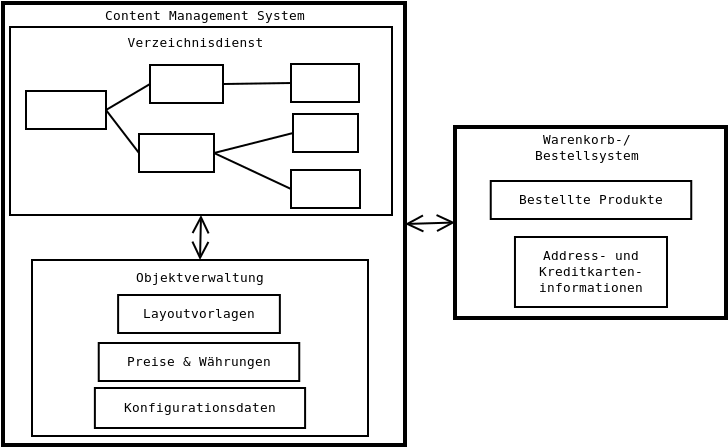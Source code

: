 <?xml version="1.0"?>
<diagram xmlns:dia="http://www.lysator.liu.se/~alla/dia/">
  <diagramdata>
    <attribute name="background">
      <color val="#ffffff"/>
    </attribute>
    <attribute name="paper">
      <composite type="paper">
        <attribute name="name">
          <string>#A4#</string>
        </attribute>
        <attribute name="tmargin">
          <real val="2.82"/>
        </attribute>
        <attribute name="bmargin">
          <real val="2.82"/>
        </attribute>
        <attribute name="lmargin">
          <real val="2.82"/>
        </attribute>
        <attribute name="rmargin">
          <real val="2.82"/>
        </attribute>
        <attribute name="is_portrait">
          <boolean val="true"/>
        </attribute>
        <attribute name="scaling">
          <real val="1"/>
        </attribute>
        <attribute name="fitto">
          <boolean val="false"/>
        </attribute>
      </composite>
    </attribute>
    <attribute name="grid">
      <composite type="grid">
        <attribute name="width_x">
          <real val="1"/>
        </attribute>
        <attribute name="width_y">
          <real val="1"/>
        </attribute>
        <attribute name="visible_x">
          <int val="1"/>
        </attribute>
        <attribute name="visible_y">
          <int val="1"/>
        </attribute>
      </composite>
    </attribute>
    <attribute name="guides">
      <composite type="guides">
        <attribute name="hguides"/>
        <attribute name="vguides"/>
      </composite>
    </attribute>
  </diagramdata>
  <layer name="Background" visible="true">
    <object type="Standard - Box" version="0" id="O0">
      <attribute name="obj_pos">
        <point val="1.1,0.85"/>
      </attribute>
      <attribute name="obj_bb">
        <rectangle val="1,0.75;21.3,23.05"/>
      </attribute>
      <attribute name="elem_corner">
        <point val="1.1,0.85"/>
      </attribute>
      <attribute name="elem_width">
        <real val="20.1"/>
      </attribute>
      <attribute name="elem_height">
        <real val="22.1"/>
      </attribute>
      <attribute name="border_width">
        <real val="0.2"/>
      </attribute>
      <attribute name="show_background">
        <boolean val="true"/>
      </attribute>
    </object>
    <object type="Standard - Box" version="0" id="O1">
      <attribute name="obj_pos">
        <point val="1.45,2.05"/>
      </attribute>
      <attribute name="obj_bb">
        <rectangle val="1.4,2;20.6,11.5"/>
      </attribute>
      <attribute name="elem_corner">
        <point val="1.45,2.05"/>
      </attribute>
      <attribute name="elem_width">
        <real val="19.1"/>
      </attribute>
      <attribute name="elem_height">
        <real val="9.4"/>
      </attribute>
      <attribute name="show_background">
        <boolean val="true"/>
      </attribute>
    </object>
    <object type="Flowchart - Box" version="0" id="O2">
      <attribute name="obj_pos">
        <point val="2.25,5.25"/>
      </attribute>
      <attribute name="obj_bb">
        <rectangle val="2.2,5.2;6.3,7.2"/>
      </attribute>
      <attribute name="elem_corner">
        <point val="2.25,5.25"/>
      </attribute>
      <attribute name="elem_width">
        <real val="4"/>
      </attribute>
      <attribute name="elem_height">
        <real val="1.9"/>
      </attribute>
      <attribute name="show_background">
        <boolean val="true"/>
      </attribute>
      <attribute name="padding">
        <real val="0.5"/>
      </attribute>
      <attribute name="text">
        <composite type="text">
          <attribute name="string">
            <string>##</string>
          </attribute>
          <attribute name="font">
            <font name="Courier"/>
          </attribute>
          <attribute name="height">
            <real val="0.8"/>
          </attribute>
          <attribute name="pos">
            <point val="4.25,6.395"/>
          </attribute>
          <attribute name="color">
            <color val="#000000"/>
          </attribute>
          <attribute name="alignment">
            <enum val="1"/>
          </attribute>
        </composite>
      </attribute>
    </object>
    <object type="Flowchart - Box" version="0" id="O3">
      <attribute name="obj_pos">
        <point val="8.45,3.95"/>
      </attribute>
      <attribute name="obj_bb">
        <rectangle val="8.4,3.9;12.15,5.9"/>
      </attribute>
      <attribute name="elem_corner">
        <point val="8.45,3.95"/>
      </attribute>
      <attribute name="elem_width">
        <real val="3.65"/>
      </attribute>
      <attribute name="elem_height">
        <real val="1.9"/>
      </attribute>
      <attribute name="show_background">
        <boolean val="true"/>
      </attribute>
      <attribute name="padding">
        <real val="0.5"/>
      </attribute>
      <attribute name="text">
        <composite type="text">
          <attribute name="string">
            <string>##</string>
          </attribute>
          <attribute name="font">
            <font name="Courier"/>
          </attribute>
          <attribute name="height">
            <real val="0.8"/>
          </attribute>
          <attribute name="pos">
            <point val="10.275,5.095"/>
          </attribute>
          <attribute name="color">
            <color val="#000000"/>
          </attribute>
          <attribute name="alignment">
            <enum val="1"/>
          </attribute>
        </composite>
      </attribute>
    </object>
    <object type="Flowchart - Box" version="0" id="O4">
      <attribute name="obj_pos">
        <point val="7.9,7.4"/>
      </attribute>
      <attribute name="obj_bb">
        <rectangle val="7.85,7.35;11.7,9.35"/>
      </attribute>
      <attribute name="elem_corner">
        <point val="7.9,7.4"/>
      </attribute>
      <attribute name="elem_width">
        <real val="3.75"/>
      </attribute>
      <attribute name="elem_height">
        <real val="1.9"/>
      </attribute>
      <attribute name="show_background">
        <boolean val="true"/>
      </attribute>
      <attribute name="padding">
        <real val="0.5"/>
      </attribute>
      <attribute name="text">
        <composite type="text">
          <attribute name="string">
            <string>##</string>
          </attribute>
          <attribute name="font">
            <font name="Courier"/>
          </attribute>
          <attribute name="height">
            <real val="0.8"/>
          </attribute>
          <attribute name="pos">
            <point val="9.775,8.545"/>
          </attribute>
          <attribute name="color">
            <color val="#000000"/>
          </attribute>
          <attribute name="alignment">
            <enum val="1"/>
          </attribute>
        </composite>
      </attribute>
    </object>
    <object type="Flowchart - Box" version="0" id="O5">
      <attribute name="obj_pos">
        <point val="15.5,3.9"/>
      </attribute>
      <attribute name="obj_bb">
        <rectangle val="15.45,3.85;18.95,5.85"/>
      </attribute>
      <attribute name="elem_corner">
        <point val="15.5,3.9"/>
      </attribute>
      <attribute name="elem_width">
        <real val="3.4"/>
      </attribute>
      <attribute name="elem_height">
        <real val="1.9"/>
      </attribute>
      <attribute name="show_background">
        <boolean val="true"/>
      </attribute>
      <attribute name="padding">
        <real val="0.5"/>
      </attribute>
      <attribute name="text">
        <composite type="text">
          <attribute name="string">
            <string>##</string>
          </attribute>
          <attribute name="font">
            <font name="Courier"/>
          </attribute>
          <attribute name="height">
            <real val="0.8"/>
          </attribute>
          <attribute name="pos">
            <point val="17.2,5.045"/>
          </attribute>
          <attribute name="color">
            <color val="#000000"/>
          </attribute>
          <attribute name="alignment">
            <enum val="1"/>
          </attribute>
        </composite>
      </attribute>
    </object>
    <object type="Flowchart - Box" version="0" id="O6">
      <attribute name="obj_pos">
        <point val="15.6,6.4"/>
      </attribute>
      <attribute name="obj_bb">
        <rectangle val="15.55,6.35;18.9,8.35"/>
      </attribute>
      <attribute name="elem_corner">
        <point val="15.6,6.4"/>
      </attribute>
      <attribute name="elem_width">
        <real val="3.25"/>
      </attribute>
      <attribute name="elem_height">
        <real val="1.9"/>
      </attribute>
      <attribute name="show_background">
        <boolean val="true"/>
      </attribute>
      <attribute name="padding">
        <real val="0.5"/>
      </attribute>
      <attribute name="text">
        <composite type="text">
          <attribute name="string">
            <string>##</string>
          </attribute>
          <attribute name="font">
            <font name="Courier"/>
          </attribute>
          <attribute name="height">
            <real val="0.8"/>
          </attribute>
          <attribute name="pos">
            <point val="17.225,7.545"/>
          </attribute>
          <attribute name="color">
            <color val="#000000"/>
          </attribute>
          <attribute name="alignment">
            <enum val="1"/>
          </attribute>
        </composite>
      </attribute>
    </object>
    <object type="Standard - Line" version="0" id="O7">
      <attribute name="obj_pos">
        <point val="6.25,6.2"/>
      </attribute>
      <attribute name="obj_bb">
        <rectangle val="6.2,4.85;8.5,6.25"/>
      </attribute>
      <attribute name="conn_endpoints">
        <point val="6.25,6.2"/>
        <point val="8.45,4.9"/>
      </attribute>
      <attribute name="numcp">
        <int val="1"/>
      </attribute>
      <connections>
        <connection handle="0" to="O2" connection="8"/>
        <connection handle="1" to="O3" connection="7"/>
      </connections>
    </object>
    <object type="Standard - Line" version="0" id="O8">
      <attribute name="obj_pos">
        <point val="12.1,4.9"/>
      </attribute>
      <attribute name="obj_bb">
        <rectangle val="12.05,4.8;15.55,4.95"/>
      </attribute>
      <attribute name="conn_endpoints">
        <point val="12.1,4.9"/>
        <point val="15.5,4.85"/>
      </attribute>
      <attribute name="numcp">
        <int val="1"/>
      </attribute>
      <connections>
        <connection handle="0" to="O3" connection="8"/>
        <connection handle="1" to="O5" connection="7"/>
      </connections>
    </object>
    <object type="Standard - Line" version="0" id="O9">
      <attribute name="obj_pos">
        <point val="6.25,6.2"/>
      </attribute>
      <attribute name="obj_bb">
        <rectangle val="6.2,6.15;7.95,8.4"/>
      </attribute>
      <attribute name="conn_endpoints">
        <point val="6.25,6.2"/>
        <point val="7.9,8.35"/>
      </attribute>
      <attribute name="numcp">
        <int val="1"/>
      </attribute>
      <connections>
        <connection handle="0" to="O2" connection="8"/>
        <connection handle="1" to="O4" connection="7"/>
      </connections>
    </object>
    <object type="Standard - Line" version="0" id="O10">
      <attribute name="obj_pos">
        <point val="11.65,8.35"/>
      </attribute>
      <attribute name="obj_bb">
        <rectangle val="11.6,7.3;15.65,8.4"/>
      </attribute>
      <attribute name="conn_endpoints">
        <point val="11.65,8.35"/>
        <point val="15.6,7.35"/>
      </attribute>
      <attribute name="numcp">
        <int val="1"/>
      </attribute>
      <connections>
        <connection handle="0" to="O4" connection="8"/>
        <connection handle="1" to="O6" connection="7"/>
      </connections>
    </object>
    <object type="Flowchart - Box" version="0" id="O11">
      <attribute name="obj_pos">
        <point val="15.5,9.2"/>
      </attribute>
      <attribute name="obj_bb">
        <rectangle val="15.45,9.15;19,11.15"/>
      </attribute>
      <attribute name="elem_corner">
        <point val="15.5,9.2"/>
      </attribute>
      <attribute name="elem_width">
        <real val="3.45"/>
      </attribute>
      <attribute name="elem_height">
        <real val="1.9"/>
      </attribute>
      <attribute name="show_background">
        <boolean val="true"/>
      </attribute>
      <attribute name="padding">
        <real val="0.5"/>
      </attribute>
      <attribute name="text">
        <composite type="text">
          <attribute name="string">
            <string>##</string>
          </attribute>
          <attribute name="font">
            <font name="Courier"/>
          </attribute>
          <attribute name="height">
            <real val="0.8"/>
          </attribute>
          <attribute name="pos">
            <point val="17.225,10.345"/>
          </attribute>
          <attribute name="color">
            <color val="#000000"/>
          </attribute>
          <attribute name="alignment">
            <enum val="1"/>
          </attribute>
        </composite>
      </attribute>
    </object>
    <object type="Standard - Line" version="0" id="O12">
      <attribute name="obj_pos">
        <point val="11.65,8.35"/>
      </attribute>
      <attribute name="obj_bb">
        <rectangle val="11.6,8.3;15.55,10.2"/>
      </attribute>
      <attribute name="conn_endpoints">
        <point val="11.65,8.35"/>
        <point val="15.5,10.15"/>
      </attribute>
      <attribute name="numcp">
        <int val="1"/>
      </attribute>
      <connections>
        <connection handle="0" to="O4" connection="8"/>
        <connection handle="1" to="O11" connection="7"/>
      </connections>
    </object>
    <object type="Standard - Box" version="0" id="O13">
      <attribute name="obj_pos">
        <point val="23.7,7.05"/>
      </attribute>
      <attribute name="obj_bb">
        <rectangle val="23.6,6.95;37.35,16.7"/>
      </attribute>
      <attribute name="elem_corner">
        <point val="23.7,7.05"/>
      </attribute>
      <attribute name="elem_width">
        <real val="13.55"/>
      </attribute>
      <attribute name="elem_height">
        <real val="9.55"/>
      </attribute>
      <attribute name="border_width">
        <real val="0.2"/>
      </attribute>
      <attribute name="show_background">
        <boolean val="true"/>
      </attribute>
    </object>
    <object type="Standard - Box" version="0" id="O14">
      <attribute name="obj_pos">
        <point val="2.55,13.7"/>
      </attribute>
      <attribute name="obj_bb">
        <rectangle val="2.5,13.65;19.4,22.55"/>
      </attribute>
      <attribute name="elem_corner">
        <point val="2.55,13.7"/>
      </attribute>
      <attribute name="elem_width">
        <real val="16.8"/>
      </attribute>
      <attribute name="elem_height">
        <real val="8.8"/>
      </attribute>
      <attribute name="show_background">
        <boolean val="true"/>
      </attribute>
    </object>
    <object type="Standard - Text" version="0" id="O15">
      <attribute name="obj_pos">
        <point val="10.6,3.05"/>
      </attribute>
      <attribute name="obj_bb">
        <rectangle val="6.379,2.455;14.821,3.255"/>
      </attribute>
      <attribute name="text">
        <composite type="text">
          <attribute name="string">
            <string>#Verzeichnisdienst#</string>
          </attribute>
          <attribute name="font">
            <font name="Courier"/>
          </attribute>
          <attribute name="height">
            <real val="0.8"/>
          </attribute>
          <attribute name="pos">
            <point val="10.6,3.05"/>
          </attribute>
          <attribute name="color">
            <color val="#000000"/>
          </attribute>
          <attribute name="alignment">
            <enum val="1"/>
          </attribute>
        </composite>
      </attribute>
    </object>
    <object type="Standard - Text" version="0" id="O16">
      <attribute name="obj_pos">
        <point val="10.95,14.8"/>
      </attribute>
      <attribute name="obj_bb">
        <rectangle val="6.972,14.205;14.928,15.005"/>
      </attribute>
      <attribute name="text">
        <composite type="text">
          <attribute name="string">
            <string>#Objektverwaltung#</string>
          </attribute>
          <attribute name="font">
            <font name="Courier"/>
          </attribute>
          <attribute name="height">
            <real val="0.8"/>
          </attribute>
          <attribute name="pos">
            <point val="10.95,14.8"/>
          </attribute>
          <attribute name="color">
            <color val="#000000"/>
          </attribute>
          <attribute name="alignment">
            <enum val="1"/>
          </attribute>
        </composite>
      </attribute>
    </object>
    <object type="Standard - Text" version="0" id="O17">
      <attribute name="obj_pos">
        <point val="30.3,7.9"/>
      </attribute>
      <attribute name="obj_bb">
        <rectangle val="27.049,7.305;33.551,8.905"/>
      </attribute>
      <attribute name="text">
        <composite type="text">
          <attribute name="string">
            <string>#Warenkorb-/
Bestellsystem#</string>
          </attribute>
          <attribute name="font">
            <font name="Courier"/>
          </attribute>
          <attribute name="height">
            <real val="0.8"/>
          </attribute>
          <attribute name="pos">
            <point val="30.3,7.9"/>
          </attribute>
          <attribute name="color">
            <color val="#000000"/>
          </attribute>
          <attribute name="alignment">
            <enum val="1"/>
          </attribute>
        </composite>
      </attribute>
    </object>
    <object type="Flowchart - Box" version="0" id="O18">
      <attribute name="obj_pos">
        <point val="25.487,9.75"/>
      </attribute>
      <attribute name="obj_bb">
        <rectangle val="25.437,9.7;35.563,11.7"/>
      </attribute>
      <attribute name="elem_corner">
        <point val="25.487,9.75"/>
      </attribute>
      <attribute name="elem_width">
        <real val="10.026"/>
      </attribute>
      <attribute name="elem_height">
        <real val="1.9"/>
      </attribute>
      <attribute name="show_background">
        <boolean val="true"/>
      </attribute>
      <attribute name="padding">
        <real val="0.5"/>
      </attribute>
      <attribute name="text">
        <composite type="text">
          <attribute name="string">
            <string>#Bestellte Produkte#</string>
          </attribute>
          <attribute name="font">
            <font name="Courier"/>
          </attribute>
          <attribute name="height">
            <real val="0.8"/>
          </attribute>
          <attribute name="pos">
            <point val="30.5,10.895"/>
          </attribute>
          <attribute name="color">
            <color val="#000000"/>
          </attribute>
          <attribute name="alignment">
            <enum val="1"/>
          </attribute>
        </composite>
      </attribute>
    </object>
    <object type="Flowchart - Box" version="0" id="O19">
      <attribute name="obj_pos">
        <point val="26.698,12.55"/>
      </attribute>
      <attribute name="obj_bb">
        <rectangle val="26.648,12.5;34.35,16.1"/>
      </attribute>
      <attribute name="elem_corner">
        <point val="26.698,12.55"/>
      </attribute>
      <attribute name="elem_width">
        <real val="7.602"/>
      </attribute>
      <attribute name="elem_height">
        <real val="3.5"/>
      </attribute>
      <attribute name="show_background">
        <boolean val="true"/>
      </attribute>
      <attribute name="padding">
        <real val="0.5"/>
      </attribute>
      <attribute name="text">
        <composite type="text">
          <attribute name="string">
            <string>#Address- und
Kreditkarten-
informationen#</string>
          </attribute>
          <attribute name="font">
            <font name="Courier"/>
          </attribute>
          <attribute name="height">
            <real val="0.8"/>
          </attribute>
          <attribute name="pos">
            <point val="30.499,13.695"/>
          </attribute>
          <attribute name="color">
            <color val="#000000"/>
          </attribute>
          <attribute name="alignment">
            <enum val="1"/>
          </attribute>
        </composite>
      </attribute>
    </object>
    <object type="Flowchart - Box" version="0" id="O20">
      <attribute name="obj_pos">
        <point val="6.856,15.45"/>
      </attribute>
      <attribute name="obj_bb">
        <rectangle val="6.806,15.4;14.994,17.4"/>
      </attribute>
      <attribute name="elem_corner">
        <point val="6.856,15.45"/>
      </attribute>
      <attribute name="elem_width">
        <real val="8.087"/>
      </attribute>
      <attribute name="elem_height">
        <real val="1.9"/>
      </attribute>
      <attribute name="show_background">
        <boolean val="true"/>
      </attribute>
      <attribute name="padding">
        <real val="0.5"/>
      </attribute>
      <attribute name="text">
        <composite type="text">
          <attribute name="string">
            <string>#Layoutvorlagen#</string>
          </attribute>
          <attribute name="font">
            <font name="Courier"/>
          </attribute>
          <attribute name="height">
            <real val="0.8"/>
          </attribute>
          <attribute name="pos">
            <point val="10.9,16.595"/>
          </attribute>
          <attribute name="color">
            <color val="#000000"/>
          </attribute>
          <attribute name="alignment">
            <enum val="1"/>
          </attribute>
        </composite>
      </attribute>
    </object>
    <object type="Flowchart - Box" version="0" id="O21">
      <attribute name="obj_pos">
        <point val="5.887,17.85"/>
      </attribute>
      <attribute name="obj_bb">
        <rectangle val="5.837,17.8;15.963,19.8"/>
      </attribute>
      <attribute name="elem_corner">
        <point val="5.887,17.85"/>
      </attribute>
      <attribute name="elem_width">
        <real val="10.026"/>
      </attribute>
      <attribute name="elem_height">
        <real val="1.9"/>
      </attribute>
      <attribute name="show_background">
        <boolean val="true"/>
      </attribute>
      <attribute name="padding">
        <real val="0.5"/>
      </attribute>
      <attribute name="text">
        <composite type="text">
          <attribute name="string">
            <string>#Preise &amp; W&#228;hrungen#</string>
          </attribute>
          <attribute name="font">
            <font name="Courier"/>
          </attribute>
          <attribute name="height">
            <real val="0.8"/>
          </attribute>
          <attribute name="pos">
            <point val="10.9,18.995"/>
          </attribute>
          <attribute name="color">
            <color val="#000000"/>
          </attribute>
          <attribute name="alignment">
            <enum val="1"/>
          </attribute>
        </composite>
      </attribute>
    </object>
    <object type="Standard - Text" version="0" id="O22">
      <attribute name="obj_pos">
        <point val="11.2,1.7"/>
      </attribute>
      <attribute name="obj_bb">
        <rectangle val="5.04,1.105;17.36,1.905"/>
      </attribute>
      <attribute name="text">
        <composite type="text">
          <attribute name="string">
            <string>#Content Management System#</string>
          </attribute>
          <attribute name="font">
            <font name="Courier"/>
          </attribute>
          <attribute name="height">
            <real val="0.8"/>
          </attribute>
          <attribute name="pos">
            <point val="11.2,1.7"/>
          </attribute>
          <attribute name="color">
            <color val="#000000"/>
          </attribute>
          <attribute name="alignment">
            <enum val="1"/>
          </attribute>
        </composite>
      </attribute>
    </object>
    <object type="Flowchart - Box" version="0" id="O23">
      <attribute name="obj_pos">
        <point val="5.694,20.1"/>
      </attribute>
      <attribute name="obj_bb">
        <rectangle val="5.644,20.05;16.256,22.15"/>
      </attribute>
      <attribute name="elem_corner">
        <point val="5.694,20.1"/>
      </attribute>
      <attribute name="elem_width">
        <real val="10.511"/>
      </attribute>
      <attribute name="elem_height">
        <real val="2"/>
      </attribute>
      <attribute name="show_background">
        <boolean val="true"/>
      </attribute>
      <attribute name="padding">
        <real val="0.5"/>
      </attribute>
      <attribute name="text">
        <composite type="text">
          <attribute name="string">
            <string>#Konfigurationsdaten#</string>
          </attribute>
          <attribute name="font">
            <font name="Courier"/>
          </attribute>
          <attribute name="height">
            <real val="0.8"/>
          </attribute>
          <attribute name="pos">
            <point val="10.95,21.295"/>
          </attribute>
          <attribute name="color">
            <color val="#000000"/>
          </attribute>
          <attribute name="alignment">
            <enum val="1"/>
          </attribute>
        </composite>
      </attribute>
    </object>
    <object type="Standard - Line" version="0" id="O24">
      <attribute name="obj_pos">
        <point val="11,11.45"/>
      </attribute>
      <attribute name="obj_bb">
        <rectangle val="10.1,10.6;11.85,14.55"/>
      </attribute>
      <attribute name="conn_endpoints">
        <point val="11,11.45"/>
        <point val="10.95,13.7"/>
      </attribute>
      <attribute name="numcp">
        <int val="1"/>
      </attribute>
      <attribute name="start_arrow">
        <enum val="1"/>
      </attribute>
      <attribute name="start_arrow_length">
        <real val="0.8"/>
      </attribute>
      <attribute name="start_arrow_width">
        <real val="0.8"/>
      </attribute>
      <attribute name="end_arrow">
        <enum val="1"/>
      </attribute>
      <attribute name="end_arrow_length">
        <real val="0.8"/>
      </attribute>
      <attribute name="end_arrow_width">
        <real val="0.8"/>
      </attribute>
      <connections>
        <connection handle="0" to="O1" connection="6"/>
        <connection handle="1" to="O14" connection="1"/>
      </connections>
    </object>
    <object type="Standard - Line" version="0" id="O25">
      <attribute name="obj_pos">
        <point val="21.2,11.9"/>
      </attribute>
      <attribute name="obj_bb">
        <rectangle val="20.35,10.975;24.55,12.75"/>
      </attribute>
      <attribute name="conn_endpoints">
        <point val="21.2,11.9"/>
        <point val="23.7,11.825"/>
      </attribute>
      <attribute name="numcp">
        <int val="1"/>
      </attribute>
      <attribute name="start_arrow">
        <enum val="1"/>
      </attribute>
      <attribute name="start_arrow_length">
        <real val="0.8"/>
      </attribute>
      <attribute name="start_arrow_width">
        <real val="0.8"/>
      </attribute>
      <attribute name="end_arrow">
        <enum val="1"/>
      </attribute>
      <attribute name="end_arrow_length">
        <real val="0.8"/>
      </attribute>
      <attribute name="end_arrow_width">
        <real val="0.8"/>
      </attribute>
      <connections>
        <connection handle="0" to="O0" connection="4"/>
        <connection handle="1" to="O13" connection="3"/>
      </connections>
    </object>
  </layer>
</diagram>

